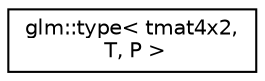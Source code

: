 digraph "Graphical Class Hierarchy"
{
 // LATEX_PDF_SIZE
  edge [fontname="Helvetica",fontsize="10",labelfontname="Helvetica",labelfontsize="10"];
  node [fontname="Helvetica",fontsize="10",shape=record];
  rankdir="LR";
  Node0 [label="glm::type\< tmat4x2,\l T, P \>",height=0.2,width=0.4,color="black", fillcolor="white", style="filled",URL="$structglm_1_1type_3_01tmat4x2_00_01_t_00_01_p_01_4.html",tooltip=" "];
}

